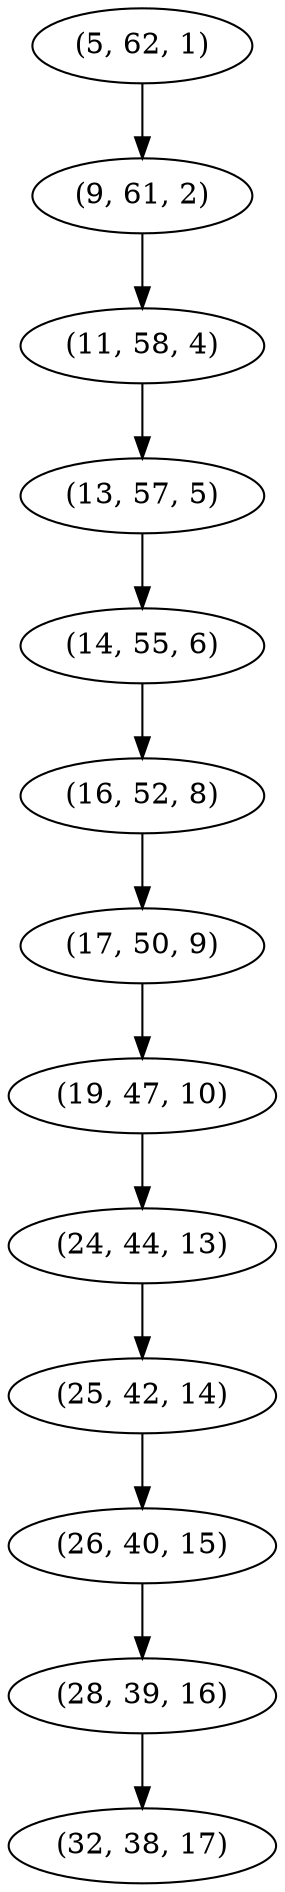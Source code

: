 digraph tree {
    "(5, 62, 1)";
    "(9, 61, 2)";
    "(11, 58, 4)";
    "(13, 57, 5)";
    "(14, 55, 6)";
    "(16, 52, 8)";
    "(17, 50, 9)";
    "(19, 47, 10)";
    "(24, 44, 13)";
    "(25, 42, 14)";
    "(26, 40, 15)";
    "(28, 39, 16)";
    "(32, 38, 17)";
    "(5, 62, 1)" -> "(9, 61, 2)";
    "(9, 61, 2)" -> "(11, 58, 4)";
    "(11, 58, 4)" -> "(13, 57, 5)";
    "(13, 57, 5)" -> "(14, 55, 6)";
    "(14, 55, 6)" -> "(16, 52, 8)";
    "(16, 52, 8)" -> "(17, 50, 9)";
    "(17, 50, 9)" -> "(19, 47, 10)";
    "(19, 47, 10)" -> "(24, 44, 13)";
    "(24, 44, 13)" -> "(25, 42, 14)";
    "(25, 42, 14)" -> "(26, 40, 15)";
    "(26, 40, 15)" -> "(28, 39, 16)";
    "(28, 39, 16)" -> "(32, 38, 17)";
}
